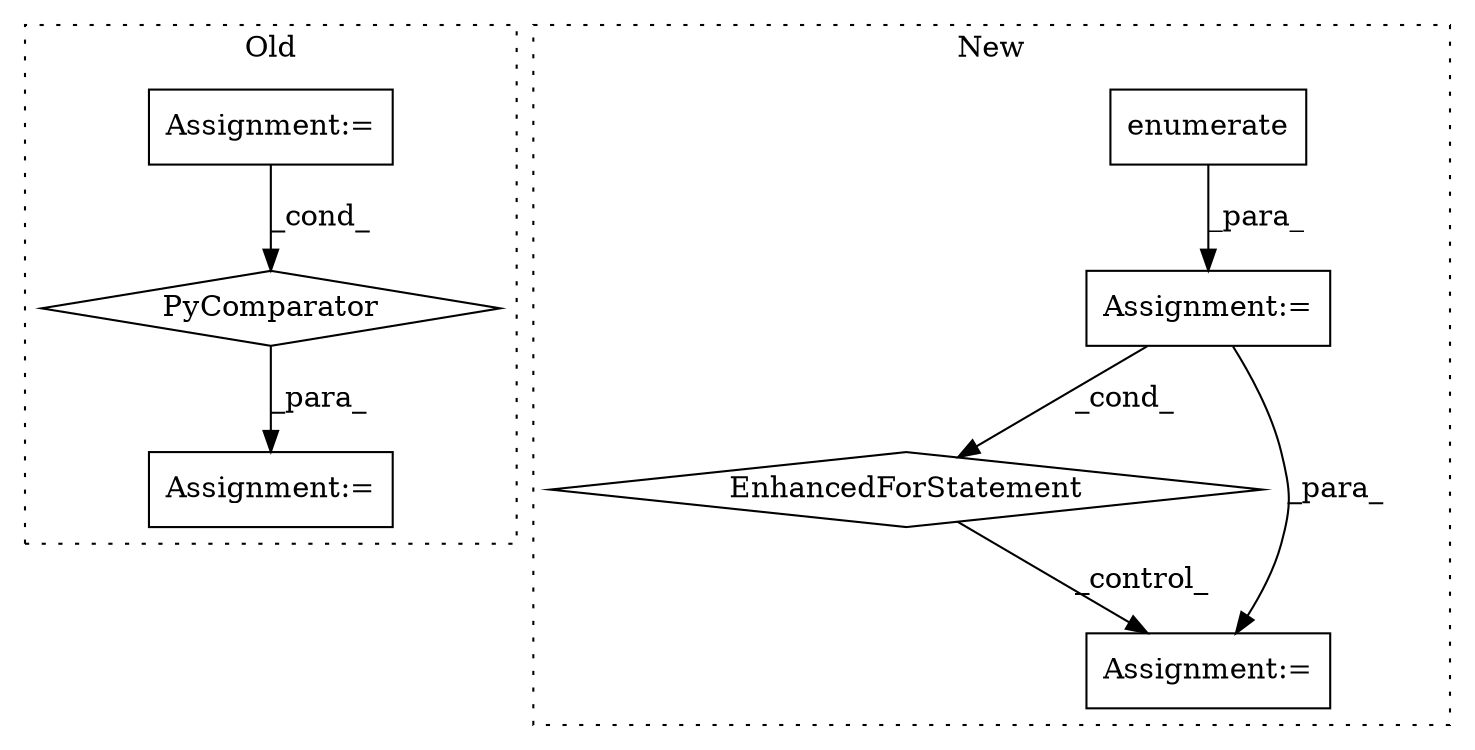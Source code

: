 digraph G {
subgraph cluster0 {
1 [label="PyComparator" a="113" s="1238" l="24" shape="diamond"];
3 [label="Assignment:=" a="7" s="1238" l="24" shape="box"];
7 [label="Assignment:=" a="7" s="1704" l="1" shape="box"];
label = "Old";
style="dotted";
}
subgraph cluster1 {
2 [label="enumerate" a="32" s="1288,1313" l="10,1" shape="box"];
4 [label="Assignment:=" a="7" s="1213,1314" l="65,2" shape="box"];
5 [label="EnhancedForStatement" a="70" s="1213,1314" l="65,2" shape="diamond"];
6 [label="Assignment:=" a="7" s="1384" l="1" shape="box"];
label = "New";
style="dotted";
}
1 -> 7 [label="_para_"];
2 -> 4 [label="_para_"];
3 -> 1 [label="_cond_"];
4 -> 5 [label="_cond_"];
4 -> 6 [label="_para_"];
5 -> 6 [label="_control_"];
}